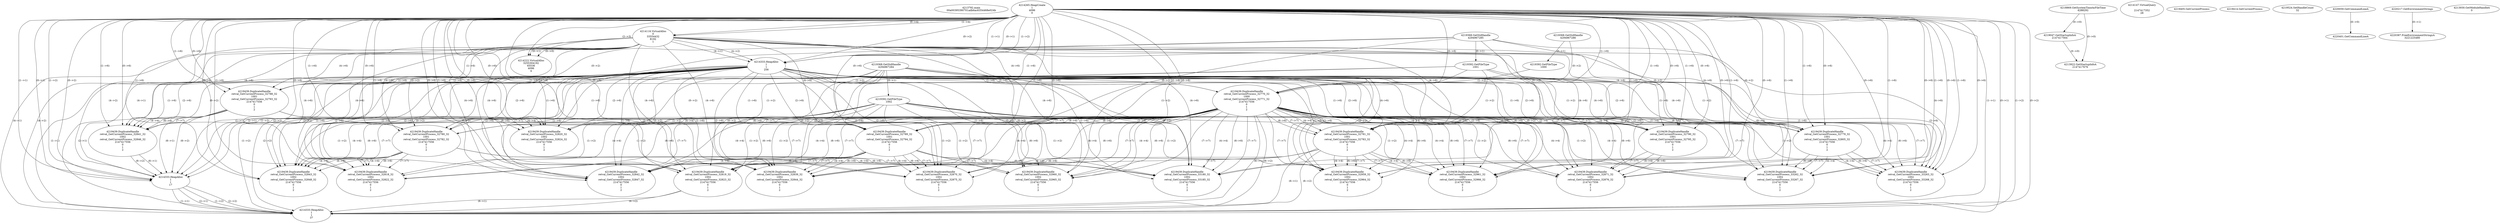 // Global SCDG with merge call
digraph {
	0 [label="4213792.main
00a00395390701adb6ac6354468e024b"]
	1 [label="4214265.HeapCreate
1
4096
0"]
	2 [label="4218869.GetSystemTimeAsFileTime
4288292"]
	3 [label="4214116.VirtualAlloc
0
33554432
8192
1"]
	1 -> 3 [label="(1-->4)"]
	1 -> 3 [label="(0-->4)"]
	4 [label="4214147.VirtualQuery

2147417352
28"]
	5 [label="4214222.VirtualAlloc
3255304192
65536
4096
4"]
	3 -> 5 [label="(0-->1)"]
	1 -> 5 [label="(2-->3)"]
	3 -> 5 [label="(0-->0)"]
	6 [label="4219047.GetStartupInfoA
2147417564"]
	2 -> 6 [label="(0-->0)"]
	7 [label="4214333.HeapAlloc
1
1
256"]
	1 -> 7 [label="(1-->1)"]
	1 -> 7 [label="(0-->1)"]
	3 -> 7 [label="(4-->1)"]
	1 -> 7 [label="(1-->2)"]
	1 -> 7 [label="(0-->2)"]
	3 -> 7 [label="(4-->2)"]
	8 [label="4219368.GetStdHandle
4294967286"]
	9 [label="4219392.GetFileType
1000"]
	8 -> 9 [label="(0-->1)"]
	10 [label="4219368.GetStdHandle
4294967285"]
	11 [label="4219392.GetFileType
1001"]
	10 -> 11 [label="(0-->1)"]
	12 [label="4219405.GetCurrentProcess
"]
	13 [label="4219414.GetCurrentProcess
"]
	14 [label="4219439.DuplicateHandle
retval_GetCurrentProcess_32788_32
1001
retval_GetCurrentProcess_32793_32
2147417556
0
1
2"]
	10 -> 14 [label="(0-->2)"]
	11 -> 14 [label="(1-->2)"]
	1 -> 14 [label="(1-->6)"]
	1 -> 14 [label="(0-->6)"]
	3 -> 14 [label="(4-->6)"]
	7 -> 14 [label="(1-->6)"]
	7 -> 14 [label="(2-->6)"]
	15 [label="4219368.GetStdHandle
4294967284"]
	16 [label="4219392.GetFileType
1002"]
	15 -> 16 [label="(0-->1)"]
	17 [label="4219439.DuplicateHandle
retval_GetCurrentProcess_32841_32
1002
retval_GetCurrentProcess_32846_32
2147417556
0
1
2"]
	15 -> 17 [label="(0-->2)"]
	16 -> 17 [label="(1-->2)"]
	14 -> 17 [label="(4-->4)"]
	1 -> 17 [label="(1-->6)"]
	1 -> 17 [label="(0-->6)"]
	3 -> 17 [label="(4-->6)"]
	7 -> 17 [label="(1-->6)"]
	7 -> 17 [label="(2-->6)"]
	14 -> 17 [label="(6-->6)"]
	14 -> 17 [label="(7-->7)"]
	18 [label="4219524.SetHandleCount
32"]
	19 [label="4220059.GetCommandLineA
"]
	20 [label="4214333.HeapAlloc
1
1
17"]
	1 -> 20 [label="(1-->1)"]
	1 -> 20 [label="(0-->1)"]
	3 -> 20 [label="(4-->1)"]
	7 -> 20 [label="(1-->1)"]
	7 -> 20 [label="(2-->1)"]
	14 -> 20 [label="(6-->1)"]
	17 -> 20 [label="(6-->1)"]
	1 -> 20 [label="(1-->2)"]
	1 -> 20 [label="(0-->2)"]
	3 -> 20 [label="(4-->2)"]
	7 -> 20 [label="(1-->2)"]
	7 -> 20 [label="(2-->2)"]
	14 -> 20 [label="(6-->2)"]
	17 -> 20 [label="(6-->2)"]
	21 [label="4219439.DuplicateHandle
retval_GetCurrentProcess_32770_32
1000
retval_GetCurrentProcess_32771_32
2147417556
0
1
2"]
	8 -> 21 [label="(0-->2)"]
	9 -> 21 [label="(1-->2)"]
	1 -> 21 [label="(1-->6)"]
	1 -> 21 [label="(0-->6)"]
	3 -> 21 [label="(4-->6)"]
	7 -> 21 [label="(1-->6)"]
	7 -> 21 [label="(2-->6)"]
	22 [label="4219439.DuplicateHandle
retval_GetCurrentProcess_32789_32
1001
retval_GetCurrentProcess_32794_32
2147417556
0
1
2"]
	10 -> 22 [label="(0-->2)"]
	11 -> 22 [label="(1-->2)"]
	21 -> 22 [label="(4-->4)"]
	1 -> 22 [label="(1-->6)"]
	1 -> 22 [label="(0-->6)"]
	3 -> 22 [label="(4-->6)"]
	7 -> 22 [label="(1-->6)"]
	7 -> 22 [label="(2-->6)"]
	21 -> 22 [label="(6-->6)"]
	21 -> 22 [label="(7-->7)"]
	23 [label="4219439.DuplicateHandle
retval_GetCurrentProcess_32842_32
1002
retval_GetCurrentProcess_32847_32
2147417556
0
1
2"]
	15 -> 23 [label="(0-->2)"]
	16 -> 23 [label="(1-->2)"]
	21 -> 23 [label="(4-->4)"]
	22 -> 23 [label="(4-->4)"]
	1 -> 23 [label="(1-->6)"]
	1 -> 23 [label="(0-->6)"]
	3 -> 23 [label="(4-->6)"]
	7 -> 23 [label="(1-->6)"]
	7 -> 23 [label="(2-->6)"]
	21 -> 23 [label="(6-->6)"]
	22 -> 23 [label="(6-->6)"]
	21 -> 23 [label="(7-->7)"]
	22 -> 23 [label="(7-->7)"]
	24 [label="4219439.DuplicateHandle
retval_GetCurrentProcess_32780_32
1001
retval_GetCurrentProcess_32782_32
2147417556
0
1
2"]
	10 -> 24 [label="(0-->2)"]
	11 -> 24 [label="(1-->2)"]
	21 -> 24 [label="(4-->4)"]
	1 -> 24 [label="(1-->6)"]
	1 -> 24 [label="(0-->6)"]
	3 -> 24 [label="(4-->6)"]
	7 -> 24 [label="(1-->6)"]
	7 -> 24 [label="(2-->6)"]
	21 -> 24 [label="(6-->6)"]
	21 -> 24 [label="(7-->7)"]
	25 [label="4219439.DuplicateHandle
retval_GetCurrentProcess_32843_32
1002
retval_GetCurrentProcess_32848_32
2147417556
0
1
2"]
	15 -> 25 [label="(0-->2)"]
	16 -> 25 [label="(1-->2)"]
	21 -> 25 [label="(4-->4)"]
	24 -> 25 [label="(4-->4)"]
	1 -> 25 [label="(1-->6)"]
	1 -> 25 [label="(0-->6)"]
	3 -> 25 [label="(4-->6)"]
	7 -> 25 [label="(1-->6)"]
	7 -> 25 [label="(2-->6)"]
	21 -> 25 [label="(6-->6)"]
	24 -> 25 [label="(6-->6)"]
	21 -> 25 [label="(7-->7)"]
	24 -> 25 [label="(7-->7)"]
	26 [label="4219439.DuplicateHandle
retval_GetCurrentProcess_32781_32
1001
retval_GetCurrentProcess_32783_32
2147417556
0
1
2"]
	10 -> 26 [label="(0-->2)"]
	11 -> 26 [label="(1-->2)"]
	21 -> 26 [label="(4-->4)"]
	1 -> 26 [label="(1-->6)"]
	1 -> 26 [label="(0-->6)"]
	3 -> 26 [label="(4-->6)"]
	7 -> 26 [label="(1-->6)"]
	7 -> 26 [label="(2-->6)"]
	21 -> 26 [label="(6-->6)"]
	21 -> 26 [label="(7-->7)"]
	27 [label="4219439.DuplicateHandle
retval_GetCurrentProcess_32819_32
1002
retval_GetCurrentProcess_32823_32
2147417556
0
1
2"]
	15 -> 27 [label="(0-->2)"]
	16 -> 27 [label="(1-->2)"]
	21 -> 27 [label="(4-->4)"]
	26 -> 27 [label="(4-->4)"]
	1 -> 27 [label="(1-->6)"]
	1 -> 27 [label="(0-->6)"]
	3 -> 27 [label="(4-->6)"]
	7 -> 27 [label="(1-->6)"]
	7 -> 27 [label="(2-->6)"]
	21 -> 27 [label="(6-->6)"]
	26 -> 27 [label="(6-->6)"]
	21 -> 27 [label="(7-->7)"]
	26 -> 27 [label="(7-->7)"]
	28 [label="4220217.GetEnvironmentStrings
"]
	29 [label="4214333.HeapAlloc
1
1
37"]
	1 -> 29 [label="(1-->1)"]
	1 -> 29 [label="(0-->1)"]
	3 -> 29 [label="(4-->1)"]
	7 -> 29 [label="(1-->1)"]
	7 -> 29 [label="(2-->1)"]
	20 -> 29 [label="(1-->1)"]
	20 -> 29 [label="(2-->1)"]
	21 -> 29 [label="(6-->1)"]
	26 -> 29 [label="(6-->1)"]
	27 -> 29 [label="(6-->1)"]
	1 -> 29 [label="(1-->2)"]
	1 -> 29 [label="(0-->2)"]
	3 -> 29 [label="(4-->2)"]
	7 -> 29 [label="(1-->2)"]
	7 -> 29 [label="(2-->2)"]
	20 -> 29 [label="(1-->2)"]
	20 -> 29 [label="(2-->2)"]
	21 -> 29 [label="(6-->2)"]
	26 -> 29 [label="(6-->2)"]
	27 -> 29 [label="(6-->2)"]
	30 [label="4220387.FreeEnvironmentStringsA
3221225480"]
	28 -> 30 [label="(0-->1)"]
	31 [label="4213922.GetStartupInfoA
2147417676"]
	2 -> 31 [label="(0-->0)"]
	6 -> 31 [label="(0-->0)"]
	32 [label="4213930.GetModuleHandleA
0"]
	33 [label="4220401.GetCommandLineA
"]
	19 -> 33 [label="(0-->0)"]
	34 [label="4219439.DuplicateHandle
retval_GetCurrentProcess_32820_32
1002
retval_GetCurrentProcess_32824_32
2147417556
0
1
2"]
	15 -> 34 [label="(0-->2)"]
	16 -> 34 [label="(1-->2)"]
	14 -> 34 [label="(4-->4)"]
	1 -> 34 [label="(1-->6)"]
	1 -> 34 [label="(0-->6)"]
	3 -> 34 [label="(4-->6)"]
	7 -> 34 [label="(1-->6)"]
	7 -> 34 [label="(2-->6)"]
	14 -> 34 [label="(6-->6)"]
	14 -> 34 [label="(7-->7)"]
	35 [label="4219439.DuplicateHandle
retval_GetCurrentProcess_32818_32
1002
retval_GetCurrentProcess_32822_32
2147417556
0
1
2"]
	15 -> 35 [label="(0-->2)"]
	16 -> 35 [label="(1-->2)"]
	21 -> 35 [label="(4-->4)"]
	24 -> 35 [label="(4-->4)"]
	1 -> 35 [label="(1-->6)"]
	1 -> 35 [label="(0-->6)"]
	3 -> 35 [label="(4-->6)"]
	7 -> 35 [label="(1-->6)"]
	7 -> 35 [label="(2-->6)"]
	21 -> 35 [label="(6-->6)"]
	24 -> 35 [label="(6-->6)"]
	21 -> 35 [label="(7-->7)"]
	24 -> 35 [label="(7-->7)"]
	36 [label="4219439.DuplicateHandle
retval_GetCurrentProcess_32839_32
1002
retval_GetCurrentProcess_32844_32
2147417556
0
1
2"]
	15 -> 36 [label="(0-->2)"]
	16 -> 36 [label="(1-->2)"]
	21 -> 36 [label="(4-->4)"]
	22 -> 36 [label="(4-->4)"]
	1 -> 36 [label="(1-->6)"]
	1 -> 36 [label="(0-->6)"]
	3 -> 36 [label="(4-->6)"]
	7 -> 36 [label="(1-->6)"]
	7 -> 36 [label="(2-->6)"]
	21 -> 36 [label="(6-->6)"]
	22 -> 36 [label="(6-->6)"]
	21 -> 36 [label="(7-->7)"]
	22 -> 36 [label="(7-->7)"]
	37 [label="4219439.DuplicateHandle
retval_GetCurrentProcess_32870_32
1002
retval_GetCurrentProcess_32875_32
2147417556
0
1
2"]
	15 -> 37 [label="(0-->2)"]
	16 -> 37 [label="(1-->2)"]
	21 -> 37 [label="(4-->4)"]
	22 -> 37 [label="(4-->4)"]
	1 -> 37 [label="(1-->6)"]
	1 -> 37 [label="(0-->6)"]
	3 -> 37 [label="(4-->6)"]
	7 -> 37 [label="(1-->6)"]
	7 -> 37 [label="(2-->6)"]
	21 -> 37 [label="(6-->6)"]
	22 -> 37 [label="(6-->6)"]
	21 -> 37 [label="(7-->7)"]
	22 -> 37 [label="(7-->7)"]
	38 [label="4219439.DuplicateHandle
retval_GetCurrentProcess_32960_32
1002
retval_GetCurrentProcess_32965_32
2147417556
0
1
2"]
	15 -> 38 [label="(0-->2)"]
	16 -> 38 [label="(1-->2)"]
	21 -> 38 [label="(4-->4)"]
	24 -> 38 [label="(4-->4)"]
	1 -> 38 [label="(1-->6)"]
	1 -> 38 [label="(0-->6)"]
	3 -> 38 [label="(4-->6)"]
	7 -> 38 [label="(1-->6)"]
	7 -> 38 [label="(2-->6)"]
	21 -> 38 [label="(6-->6)"]
	24 -> 38 [label="(6-->6)"]
	21 -> 38 [label="(7-->7)"]
	24 -> 38 [label="(7-->7)"]
	39 [label="4219439.DuplicateHandle
retval_GetCurrentProcess_32959_32
1002
retval_GetCurrentProcess_32964_32
2147417556
0
1
2"]
	15 -> 39 [label="(0-->2)"]
	16 -> 39 [label="(1-->2)"]
	21 -> 39 [label="(4-->4)"]
	26 -> 39 [label="(4-->4)"]
	1 -> 39 [label="(1-->6)"]
	1 -> 39 [label="(0-->6)"]
	3 -> 39 [label="(4-->6)"]
	7 -> 39 [label="(1-->6)"]
	7 -> 39 [label="(2-->6)"]
	21 -> 39 [label="(6-->6)"]
	26 -> 39 [label="(6-->6)"]
	21 -> 39 [label="(7-->7)"]
	26 -> 39 [label="(7-->7)"]
	40 [label="4219439.DuplicateHandle
retval_GetCurrentProcess_32961_32
1002
retval_GetCurrentProcess_32966_32
2147417556
0
1
2"]
	15 -> 40 [label="(0-->2)"]
	16 -> 40 [label="(1-->2)"]
	21 -> 40 [label="(4-->4)"]
	26 -> 40 [label="(4-->4)"]
	1 -> 40 [label="(1-->6)"]
	1 -> 40 [label="(0-->6)"]
	3 -> 40 [label="(4-->6)"]
	7 -> 40 [label="(1-->6)"]
	7 -> 40 [label="(2-->6)"]
	21 -> 40 [label="(6-->6)"]
	26 -> 40 [label="(6-->6)"]
	21 -> 40 [label="(7-->7)"]
	26 -> 40 [label="(7-->7)"]
	41 [label="4219439.DuplicateHandle
retval_GetCurrentProcess_32790_32
1001
retval_GetCurrentProcess_32795_32
2147417556
0
1
2"]
	10 -> 41 [label="(0-->2)"]
	11 -> 41 [label="(1-->2)"]
	21 -> 41 [label="(4-->4)"]
	1 -> 41 [label="(1-->6)"]
	1 -> 41 [label="(0-->6)"]
	3 -> 41 [label="(4-->6)"]
	7 -> 41 [label="(1-->6)"]
	7 -> 41 [label="(2-->6)"]
	21 -> 41 [label="(6-->6)"]
	21 -> 41 [label="(7-->7)"]
	42 [label="4219439.DuplicateHandle
retval_GetCurrentProcess_32871_32
1002
retval_GetCurrentProcess_32876_32
2147417556
0
1
2"]
	15 -> 42 [label="(0-->2)"]
	16 -> 42 [label="(1-->2)"]
	21 -> 42 [label="(4-->4)"]
	41 -> 42 [label="(4-->4)"]
	1 -> 42 [label="(1-->6)"]
	1 -> 42 [label="(0-->6)"]
	3 -> 42 [label="(4-->6)"]
	7 -> 42 [label="(1-->6)"]
	7 -> 42 [label="(2-->6)"]
	21 -> 42 [label="(6-->6)"]
	41 -> 42 [label="(6-->6)"]
	21 -> 42 [label="(7-->7)"]
	41 -> 42 [label="(7-->7)"]
	43 [label="4219439.DuplicateHandle
retval_GetCurrentProcess_33180_32
1002
retval_GetCurrentProcess_33185_32
2147417556
0
1
2"]
	15 -> 43 [label="(0-->2)"]
	16 -> 43 [label="(1-->2)"]
	21 -> 43 [label="(4-->4)"]
	22 -> 43 [label="(4-->4)"]
	1 -> 43 [label="(1-->6)"]
	1 -> 43 [label="(0-->6)"]
	3 -> 43 [label="(4-->6)"]
	7 -> 43 [label="(1-->6)"]
	7 -> 43 [label="(2-->6)"]
	21 -> 43 [label="(6-->6)"]
	22 -> 43 [label="(6-->6)"]
	21 -> 43 [label="(7-->7)"]
	22 -> 43 [label="(7-->7)"]
	44 [label="4219439.DuplicateHandle
retval_GetCurrentProcess_32779_32
1001
retval_GetCurrentProcess_32805_32
2147417556
0
1
2"]
	10 -> 44 [label="(0-->2)"]
	11 -> 44 [label="(1-->2)"]
	21 -> 44 [label="(4-->4)"]
	1 -> 44 [label="(1-->6)"]
	1 -> 44 [label="(0-->6)"]
	3 -> 44 [label="(4-->6)"]
	7 -> 44 [label="(1-->6)"]
	7 -> 44 [label="(2-->6)"]
	21 -> 44 [label="(6-->6)"]
	21 -> 44 [label="(7-->7)"]
	45 [label="4219439.DuplicateHandle
retval_GetCurrentProcess_33262_32
1002
retval_GetCurrentProcess_33267_32
2147417556
0
1
2"]
	15 -> 45 [label="(0-->2)"]
	16 -> 45 [label="(1-->2)"]
	21 -> 45 [label="(4-->4)"]
	44 -> 45 [label="(4-->4)"]
	1 -> 45 [label="(1-->6)"]
	1 -> 45 [label="(0-->6)"]
	3 -> 45 [label="(4-->6)"]
	7 -> 45 [label="(1-->6)"]
	7 -> 45 [label="(2-->6)"]
	21 -> 45 [label="(6-->6)"]
	44 -> 45 [label="(6-->6)"]
	21 -> 45 [label="(7-->7)"]
	44 -> 45 [label="(7-->7)"]
	46 [label="4219439.DuplicateHandle
retval_GetCurrentProcess_33263_32
1002
retval_GetCurrentProcess_33268_32
2147417556
0
1
2"]
	15 -> 46 [label="(0-->2)"]
	16 -> 46 [label="(1-->2)"]
	21 -> 46 [label="(4-->4)"]
	44 -> 46 [label="(4-->4)"]
	1 -> 46 [label="(1-->6)"]
	1 -> 46 [label="(0-->6)"]
	3 -> 46 [label="(4-->6)"]
	7 -> 46 [label="(1-->6)"]
	7 -> 46 [label="(2-->6)"]
	21 -> 46 [label="(6-->6)"]
	44 -> 46 [label="(6-->6)"]
	21 -> 46 [label="(7-->7)"]
	44 -> 46 [label="(7-->7)"]
}
